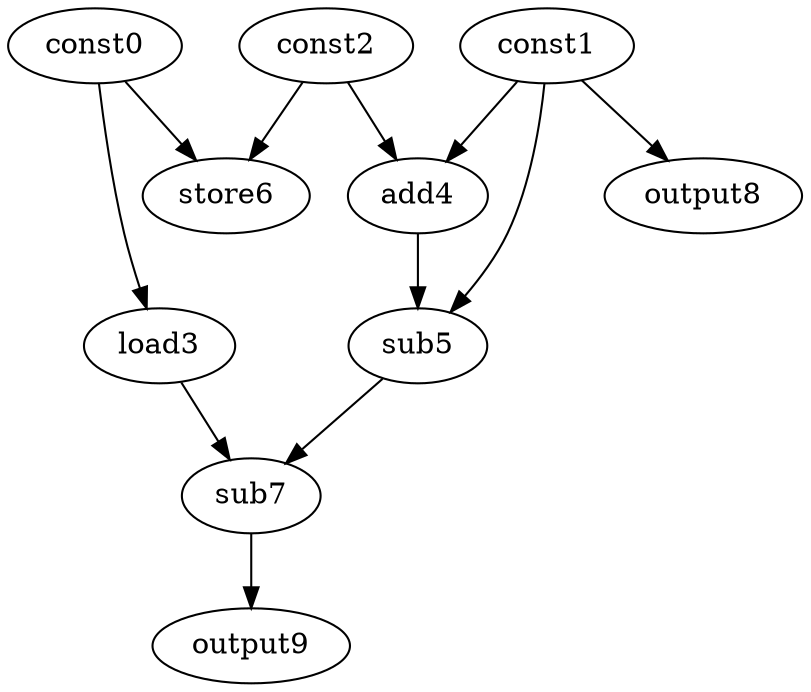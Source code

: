 digraph G { 
const0[opcode=const]; 
const1[opcode=const]; 
const2[opcode=const]; 
load3[opcode=load]; 
add4[opcode=add]; 
sub5[opcode=sub]; 
store6[opcode=store]; 
sub7[opcode=sub]; 
output8[opcode=output]; 
output9[opcode=output]; 
const0->load3[operand=0];
const1->add4[operand=0];
const2->add4[operand=1];
const0->store6[operand=0];
const2->store6[operand=1];
const1->output8[operand=0];
const1->sub5[operand=0];
add4->sub5[operand=1];
load3->sub7[operand=0];
sub5->sub7[operand=1];
sub7->output9[operand=0];
}
